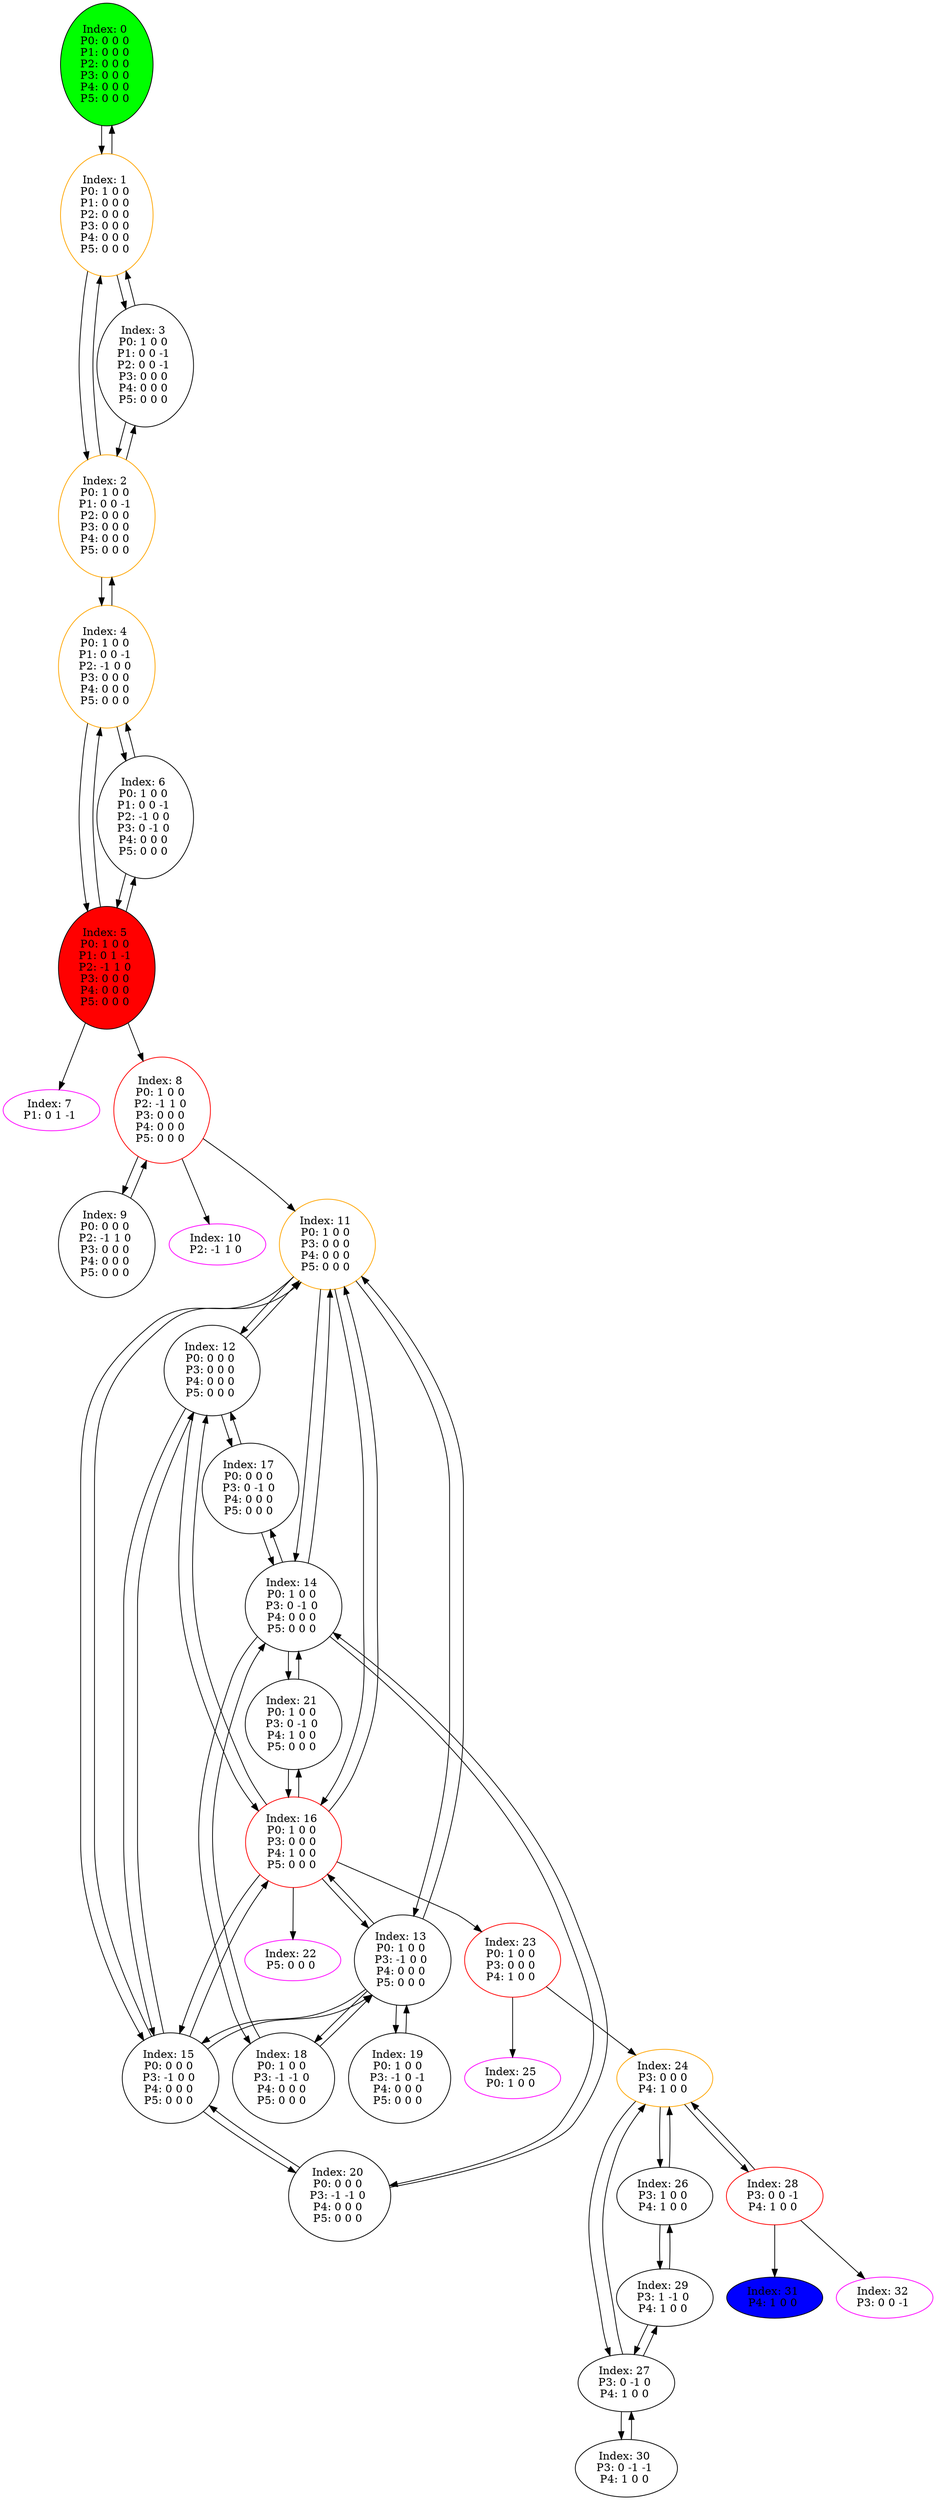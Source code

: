 digraph G {
color = "black"
0[label = "Index: 0 
P0: 0 0 0 
P1: 0 0 0 
P2: 0 0 0 
P3: 0 0 0 
P4: 0 0 0 
P5: 0 0 0 
", style="filled", fillcolor = "green"]
1[label = "Index: 1 
P0: 1 0 0 
P1: 0 0 0 
P2: 0 0 0 
P3: 0 0 0 
P4: 0 0 0 
P5: 0 0 0 
", color = "orange"]
2[label = "Index: 2 
P0: 1 0 0 
P1: 0 0 -1 
P2: 0 0 0 
P3: 0 0 0 
P4: 0 0 0 
P5: 0 0 0 
", color = "orange"]
3[label = "Index: 3 
P0: 1 0 0 
P1: 0 0 -1 
P2: 0 0 -1 
P3: 0 0 0 
P4: 0 0 0 
P5: 0 0 0 
"]
4[label = "Index: 4 
P0: 1 0 0 
P1: 0 0 -1 
P2: -1 0 0 
P3: 0 0 0 
P4: 0 0 0 
P5: 0 0 0 
", color = "orange"]
5[label = "Index: 5 
P0: 1 0 0 
P1: 0 1 -1 
P2: -1 1 0 
P3: 0 0 0 
P4: 0 0 0 
P5: 0 0 0 
", style="filled", fillcolor = "red"]
6[label = "Index: 6 
P0: 1 0 0 
P1: 0 0 -1 
P2: -1 0 0 
P3: 0 -1 0 
P4: 0 0 0 
P5: 0 0 0 
"]
7[label = "Index: 7 
P1: 0 1 -1 
", color = "fuchsia"]
8[label = "Index: 8 
P0: 1 0 0 
P2: -1 1 0 
P3: 0 0 0 
P4: 0 0 0 
P5: 0 0 0 
", color = "red"]
9[label = "Index: 9 
P0: 0 0 0 
P2: -1 1 0 
P3: 0 0 0 
P4: 0 0 0 
P5: 0 0 0 
"]
10[label = "Index: 10 
P2: -1 1 0 
", color = "fuchsia"]
11[label = "Index: 11 
P0: 1 0 0 
P3: 0 0 0 
P4: 0 0 0 
P5: 0 0 0 
", color = "orange"]
12[label = "Index: 12 
P0: 0 0 0 
P3: 0 0 0 
P4: 0 0 0 
P5: 0 0 0 
"]
13[label = "Index: 13 
P0: 1 0 0 
P3: -1 0 0 
P4: 0 0 0 
P5: 0 0 0 
"]
14[label = "Index: 14 
P0: 1 0 0 
P3: 0 -1 0 
P4: 0 0 0 
P5: 0 0 0 
"]
15[label = "Index: 15 
P0: 0 0 0 
P3: -1 0 0 
P4: 0 0 0 
P5: 0 0 0 
"]
16[label = "Index: 16 
P0: 1 0 0 
P3: 0 0 0 
P4: 1 0 0 
P5: 0 0 0 
", color = "red"]
17[label = "Index: 17 
P0: 0 0 0 
P3: 0 -1 0 
P4: 0 0 0 
P5: 0 0 0 
"]
18[label = "Index: 18 
P0: 1 0 0 
P3: -1 -1 0 
P4: 0 0 0 
P5: 0 0 0 
"]
19[label = "Index: 19 
P0: 1 0 0 
P3: -1 0 -1 
P4: 0 0 0 
P5: 0 0 0 
"]
20[label = "Index: 20 
P0: 0 0 0 
P3: -1 -1 0 
P4: 0 0 0 
P5: 0 0 0 
"]
21[label = "Index: 21 
P0: 1 0 0 
P3: 0 -1 0 
P4: 1 0 0 
P5: 0 0 0 
"]
22[label = "Index: 22 
P5: 0 0 0 
", color = "fuchsia"]
23[label = "Index: 23 
P0: 1 0 0 
P3: 0 0 0 
P4: 1 0 0 
", color = "red"]
24[label = "Index: 24 
P3: 0 0 0 
P4: 1 0 0 
", color = "orange"]
25[label = "Index: 25 
P0: 1 0 0 
", color = "fuchsia"]
26[label = "Index: 26 
P3: 1 0 0 
P4: 1 0 0 
"]
27[label = "Index: 27 
P3: 0 -1 0 
P4: 1 0 0 
"]
28[label = "Index: 28 
P3: 0 0 -1 
P4: 1 0 0 
", color = "red"]
29[label = "Index: 29 
P3: 1 -1 0 
P4: 1 0 0 
"]
30[label = "Index: 30 
P3: 0 -1 -1 
P4: 1 0 0 
"]
31[label = "Index: 31 
P4: 1 0 0 
", style="filled", fillcolor = "blue"]
32[label = "Index: 32 
P3: 0 0 -1 
", color = "fuchsia"]
0 -> 1

1 -> 0
1 -> 2
1 -> 3

2 -> 1
2 -> 4
2 -> 3

3 -> 1
3 -> 2

4 -> 2
4 -> 5
4 -> 6

5 -> 4
5 -> 6
5 -> 8
5 -> 7

6 -> 4
6 -> 5

8 -> 9
8 -> 11
8 -> 10

9 -> 8

11 -> 12
11 -> 13
11 -> 14
11 -> 15
11 -> 16

12 -> 11
12 -> 15
12 -> 17
12 -> 16

13 -> 11
13 -> 15
13 -> 18
13 -> 19
13 -> 16

14 -> 11
14 -> 17
14 -> 18
14 -> 20
14 -> 21

15 -> 11
15 -> 12
15 -> 13
15 -> 20
15 -> 16

16 -> 11
16 -> 12
16 -> 13
16 -> 15
16 -> 21
16 -> 22
16 -> 23

17 -> 12
17 -> 14

18 -> 13
18 -> 14

19 -> 13

20 -> 14
20 -> 15

21 -> 14
21 -> 16

23 -> 24
23 -> 25

24 -> 26
24 -> 27
24 -> 28

26 -> 24
26 -> 29

27 -> 24
27 -> 29
27 -> 30

28 -> 24
28 -> 31
28 -> 32

29 -> 26
29 -> 27

30 -> 27

}
